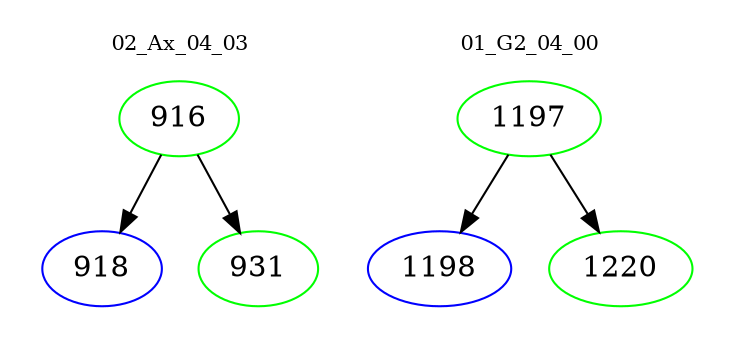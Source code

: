 digraph{
subgraph cluster_0 {
color = white
label = "02_Ax_04_03";
fontsize=10;
T0_916 [label="916", color="green"]
T0_916 -> T0_918 [color="black"]
T0_918 [label="918", color="blue"]
T0_916 -> T0_931 [color="black"]
T0_931 [label="931", color="green"]
}
subgraph cluster_1 {
color = white
label = "01_G2_04_00";
fontsize=10;
T1_1197 [label="1197", color="green"]
T1_1197 -> T1_1198 [color="black"]
T1_1198 [label="1198", color="blue"]
T1_1197 -> T1_1220 [color="black"]
T1_1220 [label="1220", color="green"]
}
}
